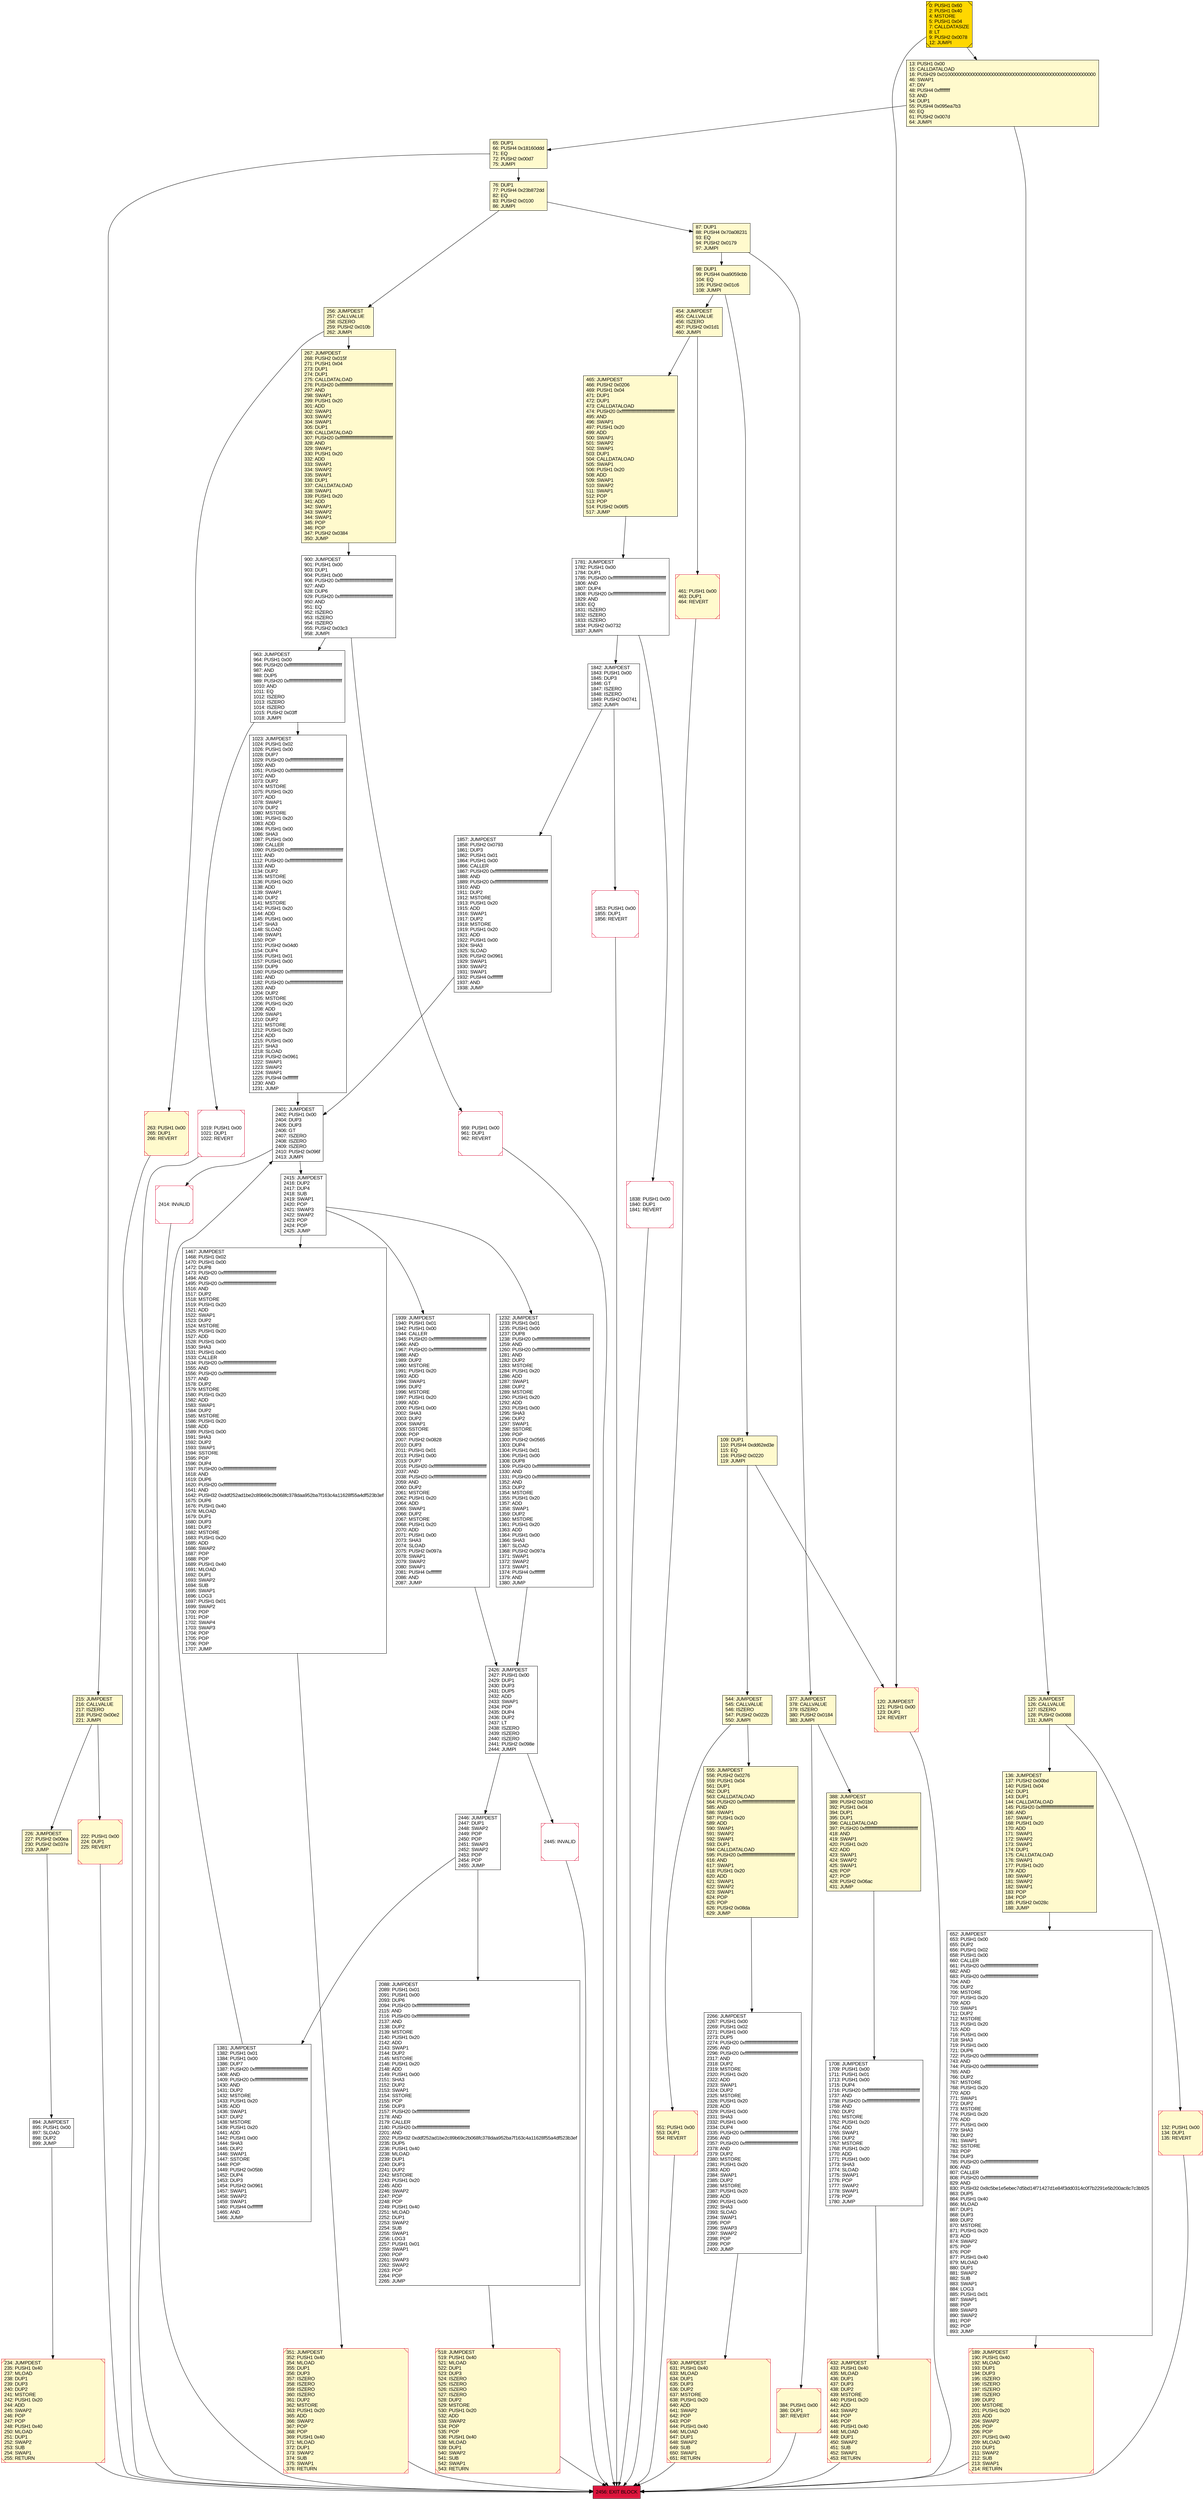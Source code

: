 digraph G {
bgcolor=transparent rankdir=UD;
node [shape=box style=filled color=black fillcolor=white fontname=arial fontcolor=black];
1023 [label="1023: JUMPDEST\l1024: PUSH1 0x02\l1026: PUSH1 0x00\l1028: DUP7\l1029: PUSH20 0xffffffffffffffffffffffffffffffffffffffff\l1050: AND\l1051: PUSH20 0xffffffffffffffffffffffffffffffffffffffff\l1072: AND\l1073: DUP2\l1074: MSTORE\l1075: PUSH1 0x20\l1077: ADD\l1078: SWAP1\l1079: DUP2\l1080: MSTORE\l1081: PUSH1 0x20\l1083: ADD\l1084: PUSH1 0x00\l1086: SHA3\l1087: PUSH1 0x00\l1089: CALLER\l1090: PUSH20 0xffffffffffffffffffffffffffffffffffffffff\l1111: AND\l1112: PUSH20 0xffffffffffffffffffffffffffffffffffffffff\l1133: AND\l1134: DUP2\l1135: MSTORE\l1136: PUSH1 0x20\l1138: ADD\l1139: SWAP1\l1140: DUP2\l1141: MSTORE\l1142: PUSH1 0x20\l1144: ADD\l1145: PUSH1 0x00\l1147: SHA3\l1148: SLOAD\l1149: SWAP1\l1150: POP\l1151: PUSH2 0x04d0\l1154: DUP4\l1155: PUSH1 0x01\l1157: PUSH1 0x00\l1159: DUP9\l1160: PUSH20 0xffffffffffffffffffffffffffffffffffffffff\l1181: AND\l1182: PUSH20 0xffffffffffffffffffffffffffffffffffffffff\l1203: AND\l1204: DUP2\l1205: MSTORE\l1206: PUSH1 0x20\l1208: ADD\l1209: SWAP1\l1210: DUP2\l1211: MSTORE\l1212: PUSH1 0x20\l1214: ADD\l1215: PUSH1 0x00\l1217: SHA3\l1218: SLOAD\l1219: PUSH2 0x0961\l1222: SWAP1\l1223: SWAP2\l1224: SWAP1\l1225: PUSH4 0xffffffff\l1230: AND\l1231: JUMP\l" ];
109 [label="109: DUP1\l110: PUSH4 0xdd62ed3e\l115: EQ\l116: PUSH2 0x0220\l119: JUMPI\l" fillcolor=lemonchiffon ];
189 [label="189: JUMPDEST\l190: PUSH1 0x40\l192: MLOAD\l193: DUP1\l194: DUP3\l195: ISZERO\l196: ISZERO\l197: ISZERO\l198: ISZERO\l199: DUP2\l200: MSTORE\l201: PUSH1 0x20\l203: ADD\l204: SWAP2\l205: POP\l206: POP\l207: PUSH1 0x40\l209: MLOAD\l210: DUP1\l211: SWAP2\l212: SUB\l213: SWAP1\l214: RETURN\l" fillcolor=lemonchiffon shape=Msquare color=crimson ];
432 [label="432: JUMPDEST\l433: PUSH1 0x40\l435: MLOAD\l436: DUP1\l437: DUP3\l438: DUP2\l439: MSTORE\l440: PUSH1 0x20\l442: ADD\l443: SWAP2\l444: POP\l445: POP\l446: PUSH1 0x40\l448: MLOAD\l449: DUP1\l450: SWAP2\l451: SUB\l452: SWAP1\l453: RETURN\l" fillcolor=lemonchiffon shape=Msquare color=crimson ];
454 [label="454: JUMPDEST\l455: CALLVALUE\l456: ISZERO\l457: PUSH2 0x01d1\l460: JUMPI\l" fillcolor=lemonchiffon ];
2088 [label="2088: JUMPDEST\l2089: PUSH1 0x01\l2091: PUSH1 0x00\l2093: DUP6\l2094: PUSH20 0xffffffffffffffffffffffffffffffffffffffff\l2115: AND\l2116: PUSH20 0xffffffffffffffffffffffffffffffffffffffff\l2137: AND\l2138: DUP2\l2139: MSTORE\l2140: PUSH1 0x20\l2142: ADD\l2143: SWAP1\l2144: DUP2\l2145: MSTORE\l2146: PUSH1 0x20\l2148: ADD\l2149: PUSH1 0x00\l2151: SHA3\l2152: DUP2\l2153: SWAP1\l2154: SSTORE\l2155: POP\l2156: DUP3\l2157: PUSH20 0xffffffffffffffffffffffffffffffffffffffff\l2178: AND\l2179: CALLER\l2180: PUSH20 0xffffffffffffffffffffffffffffffffffffffff\l2201: AND\l2202: PUSH32 0xddf252ad1be2c89b69c2b068fc378daa952ba7f163c4a11628f55a4df523b3ef\l2235: DUP5\l2236: PUSH1 0x40\l2238: MLOAD\l2239: DUP1\l2240: DUP3\l2241: DUP2\l2242: MSTORE\l2243: PUSH1 0x20\l2245: ADD\l2246: SWAP2\l2247: POP\l2248: POP\l2249: PUSH1 0x40\l2251: MLOAD\l2252: DUP1\l2253: SWAP2\l2254: SUB\l2255: SWAP1\l2256: LOG3\l2257: PUSH1 0x01\l2259: SWAP1\l2260: POP\l2261: SWAP3\l2262: SWAP2\l2263: POP\l2264: POP\l2265: JUMP\l" ];
551 [label="551: PUSH1 0x00\l553: DUP1\l554: REVERT\l" fillcolor=lemonchiffon shape=Msquare color=crimson ];
1842 [label="1842: JUMPDEST\l1843: PUSH1 0x00\l1845: DUP3\l1846: GT\l1847: ISZERO\l1848: ISZERO\l1849: PUSH2 0x0741\l1852: JUMPI\l" ];
256 [label="256: JUMPDEST\l257: CALLVALUE\l258: ISZERO\l259: PUSH2 0x010b\l262: JUMPI\l" fillcolor=lemonchiffon ];
125 [label="125: JUMPDEST\l126: CALLVALUE\l127: ISZERO\l128: PUSH2 0x0088\l131: JUMPI\l" fillcolor=lemonchiffon ];
1838 [label="1838: PUSH1 0x00\l1840: DUP1\l1841: REVERT\l" shape=Msquare color=crimson ];
1381 [label="1381: JUMPDEST\l1382: PUSH1 0x01\l1384: PUSH1 0x00\l1386: DUP7\l1387: PUSH20 0xffffffffffffffffffffffffffffffffffffffff\l1408: AND\l1409: PUSH20 0xffffffffffffffffffffffffffffffffffffffff\l1430: AND\l1431: DUP2\l1432: MSTORE\l1433: PUSH1 0x20\l1435: ADD\l1436: SWAP1\l1437: DUP2\l1438: MSTORE\l1439: PUSH1 0x20\l1441: ADD\l1442: PUSH1 0x00\l1444: SHA3\l1445: DUP2\l1446: SWAP1\l1447: SSTORE\l1448: POP\l1449: PUSH2 0x05bb\l1452: DUP4\l1453: DUP3\l1454: PUSH2 0x0961\l1457: SWAP1\l1458: SWAP2\l1459: SWAP1\l1460: PUSH4 0xffffffff\l1465: AND\l1466: JUMP\l" ];
1939 [label="1939: JUMPDEST\l1940: PUSH1 0x01\l1942: PUSH1 0x00\l1944: CALLER\l1945: PUSH20 0xffffffffffffffffffffffffffffffffffffffff\l1966: AND\l1967: PUSH20 0xffffffffffffffffffffffffffffffffffffffff\l1988: AND\l1989: DUP2\l1990: MSTORE\l1991: PUSH1 0x20\l1993: ADD\l1994: SWAP1\l1995: DUP2\l1996: MSTORE\l1997: PUSH1 0x20\l1999: ADD\l2000: PUSH1 0x00\l2002: SHA3\l2003: DUP2\l2004: SWAP1\l2005: SSTORE\l2006: POP\l2007: PUSH2 0x0828\l2010: DUP3\l2011: PUSH1 0x01\l2013: PUSH1 0x00\l2015: DUP7\l2016: PUSH20 0xffffffffffffffffffffffffffffffffffffffff\l2037: AND\l2038: PUSH20 0xffffffffffffffffffffffffffffffffffffffff\l2059: AND\l2060: DUP2\l2061: MSTORE\l2062: PUSH1 0x20\l2064: ADD\l2065: SWAP1\l2066: DUP2\l2067: MSTORE\l2068: PUSH1 0x20\l2070: ADD\l2071: PUSH1 0x00\l2073: SHA3\l2074: SLOAD\l2075: PUSH2 0x097a\l2078: SWAP1\l2079: SWAP2\l2080: SWAP1\l2081: PUSH4 0xffffffff\l2086: AND\l2087: JUMP\l" ];
2401 [label="2401: JUMPDEST\l2402: PUSH1 0x00\l2404: DUP3\l2405: DUP3\l2406: GT\l2407: ISZERO\l2408: ISZERO\l2409: ISZERO\l2410: PUSH2 0x096f\l2413: JUMPI\l" ];
2456 [label="2456: EXIT BLOCK\l" fillcolor=crimson ];
963 [label="963: JUMPDEST\l964: PUSH1 0x00\l966: PUSH20 0xffffffffffffffffffffffffffffffffffffffff\l987: AND\l988: DUP5\l989: PUSH20 0xffffffffffffffffffffffffffffffffffffffff\l1010: AND\l1011: EQ\l1012: ISZERO\l1013: ISZERO\l1014: ISZERO\l1015: PUSH2 0x03ff\l1018: JUMPI\l" ];
136 [label="136: JUMPDEST\l137: PUSH2 0x00bd\l140: PUSH1 0x04\l142: DUP1\l143: DUP1\l144: CALLDATALOAD\l145: PUSH20 0xffffffffffffffffffffffffffffffffffffffff\l166: AND\l167: SWAP1\l168: PUSH1 0x20\l170: ADD\l171: SWAP1\l172: SWAP2\l173: SWAP1\l174: DUP1\l175: CALLDATALOAD\l176: SWAP1\l177: PUSH1 0x20\l179: ADD\l180: SWAP1\l181: SWAP2\l182: SWAP1\l183: POP\l184: POP\l185: PUSH2 0x028c\l188: JUMP\l" fillcolor=lemonchiffon ];
1853 [label="1853: PUSH1 0x00\l1855: DUP1\l1856: REVERT\l" shape=Msquare color=crimson ];
959 [label="959: PUSH1 0x00\l961: DUP1\l962: REVERT\l" shape=Msquare color=crimson ];
384 [label="384: PUSH1 0x00\l386: DUP1\l387: REVERT\l" fillcolor=lemonchiffon shape=Msquare color=crimson ];
132 [label="132: PUSH1 0x00\l134: DUP1\l135: REVERT\l" fillcolor=lemonchiffon shape=Msquare color=crimson ];
263 [label="263: PUSH1 0x00\l265: DUP1\l266: REVERT\l" fillcolor=lemonchiffon shape=Msquare color=crimson ];
388 [label="388: JUMPDEST\l389: PUSH2 0x01b0\l392: PUSH1 0x04\l394: DUP1\l395: DUP1\l396: CALLDATALOAD\l397: PUSH20 0xffffffffffffffffffffffffffffffffffffffff\l418: AND\l419: SWAP1\l420: PUSH1 0x20\l422: ADD\l423: SWAP1\l424: SWAP2\l425: SWAP1\l426: POP\l427: POP\l428: PUSH2 0x06ac\l431: JUMP\l" fillcolor=lemonchiffon ];
555 [label="555: JUMPDEST\l556: PUSH2 0x0276\l559: PUSH1 0x04\l561: DUP1\l562: DUP1\l563: CALLDATALOAD\l564: PUSH20 0xffffffffffffffffffffffffffffffffffffffff\l585: AND\l586: SWAP1\l587: PUSH1 0x20\l589: ADD\l590: SWAP1\l591: SWAP2\l592: SWAP1\l593: DUP1\l594: CALLDATALOAD\l595: PUSH20 0xffffffffffffffffffffffffffffffffffffffff\l616: AND\l617: SWAP1\l618: PUSH1 0x20\l620: ADD\l621: SWAP1\l622: SWAP2\l623: SWAP1\l624: POP\l625: POP\l626: PUSH2 0x08da\l629: JUMP\l" fillcolor=lemonchiffon ];
87 [label="87: DUP1\l88: PUSH4 0x70a08231\l93: EQ\l94: PUSH2 0x0179\l97: JUMPI\l" fillcolor=lemonchiffon ];
2445 [label="2445: INVALID\l" shape=Msquare color=crimson ];
2426 [label="2426: JUMPDEST\l2427: PUSH1 0x00\l2429: DUP1\l2430: DUP3\l2431: DUP5\l2432: ADD\l2433: SWAP1\l2434: POP\l2435: DUP4\l2436: DUP2\l2437: LT\l2438: ISZERO\l2439: ISZERO\l2440: ISZERO\l2441: PUSH2 0x098e\l2444: JUMPI\l" ];
518 [label="518: JUMPDEST\l519: PUSH1 0x40\l521: MLOAD\l522: DUP1\l523: DUP3\l524: ISZERO\l525: ISZERO\l526: ISZERO\l527: ISZERO\l528: DUP2\l529: MSTORE\l530: PUSH1 0x20\l532: ADD\l533: SWAP2\l534: POP\l535: POP\l536: PUSH1 0x40\l538: MLOAD\l539: DUP1\l540: SWAP2\l541: SUB\l542: SWAP1\l543: RETURN\l" fillcolor=lemonchiffon shape=Msquare color=crimson ];
465 [label="465: JUMPDEST\l466: PUSH2 0x0206\l469: PUSH1 0x04\l471: DUP1\l472: DUP1\l473: CALLDATALOAD\l474: PUSH20 0xffffffffffffffffffffffffffffffffffffffff\l495: AND\l496: SWAP1\l497: PUSH1 0x20\l499: ADD\l500: SWAP1\l501: SWAP2\l502: SWAP1\l503: DUP1\l504: CALLDATALOAD\l505: SWAP1\l506: PUSH1 0x20\l508: ADD\l509: SWAP1\l510: SWAP2\l511: SWAP1\l512: POP\l513: POP\l514: PUSH2 0x06f5\l517: JUMP\l" fillcolor=lemonchiffon ];
377 [label="377: JUMPDEST\l378: CALLVALUE\l379: ISZERO\l380: PUSH2 0x0184\l383: JUMPI\l" fillcolor=lemonchiffon ];
900 [label="900: JUMPDEST\l901: PUSH1 0x00\l903: DUP1\l904: PUSH1 0x00\l906: PUSH20 0xffffffffffffffffffffffffffffffffffffffff\l927: AND\l928: DUP6\l929: PUSH20 0xffffffffffffffffffffffffffffffffffffffff\l950: AND\l951: EQ\l952: ISZERO\l953: ISZERO\l954: ISZERO\l955: PUSH2 0x03c3\l958: JUMPI\l" ];
2266 [label="2266: JUMPDEST\l2267: PUSH1 0x00\l2269: PUSH1 0x02\l2271: PUSH1 0x00\l2273: DUP5\l2274: PUSH20 0xffffffffffffffffffffffffffffffffffffffff\l2295: AND\l2296: PUSH20 0xffffffffffffffffffffffffffffffffffffffff\l2317: AND\l2318: DUP2\l2319: MSTORE\l2320: PUSH1 0x20\l2322: ADD\l2323: SWAP1\l2324: DUP2\l2325: MSTORE\l2326: PUSH1 0x20\l2328: ADD\l2329: PUSH1 0x00\l2331: SHA3\l2332: PUSH1 0x00\l2334: DUP4\l2335: PUSH20 0xffffffffffffffffffffffffffffffffffffffff\l2356: AND\l2357: PUSH20 0xffffffffffffffffffffffffffffffffffffffff\l2378: AND\l2379: DUP2\l2380: MSTORE\l2381: PUSH1 0x20\l2383: ADD\l2384: SWAP1\l2385: DUP2\l2386: MSTORE\l2387: PUSH1 0x20\l2389: ADD\l2390: PUSH1 0x00\l2392: SHA3\l2393: SLOAD\l2394: SWAP1\l2395: POP\l2396: SWAP3\l2397: SWAP2\l2398: POP\l2399: POP\l2400: JUMP\l" ];
65 [label="65: DUP1\l66: PUSH4 0x18160ddd\l71: EQ\l72: PUSH2 0x00d7\l75: JUMPI\l" fillcolor=lemonchiffon ];
630 [label="630: JUMPDEST\l631: PUSH1 0x40\l633: MLOAD\l634: DUP1\l635: DUP3\l636: DUP2\l637: MSTORE\l638: PUSH1 0x20\l640: ADD\l641: SWAP2\l642: POP\l643: POP\l644: PUSH1 0x40\l646: MLOAD\l647: DUP1\l648: SWAP2\l649: SUB\l650: SWAP1\l651: RETURN\l" fillcolor=lemonchiffon shape=Msquare color=crimson ];
13 [label="13: PUSH1 0x00\l15: CALLDATALOAD\l16: PUSH29 0x0100000000000000000000000000000000000000000000000000000000\l46: SWAP1\l47: DIV\l48: PUSH4 0xffffffff\l53: AND\l54: DUP1\l55: PUSH4 0x095ea7b3\l60: EQ\l61: PUSH2 0x007d\l64: JUMPI\l" fillcolor=lemonchiffon ];
1232 [label="1232: JUMPDEST\l1233: PUSH1 0x01\l1235: PUSH1 0x00\l1237: DUP8\l1238: PUSH20 0xffffffffffffffffffffffffffffffffffffffff\l1259: AND\l1260: PUSH20 0xffffffffffffffffffffffffffffffffffffffff\l1281: AND\l1282: DUP2\l1283: MSTORE\l1284: PUSH1 0x20\l1286: ADD\l1287: SWAP1\l1288: DUP2\l1289: MSTORE\l1290: PUSH1 0x20\l1292: ADD\l1293: PUSH1 0x00\l1295: SHA3\l1296: DUP2\l1297: SWAP1\l1298: SSTORE\l1299: POP\l1300: PUSH2 0x0565\l1303: DUP4\l1304: PUSH1 0x01\l1306: PUSH1 0x00\l1308: DUP8\l1309: PUSH20 0xffffffffffffffffffffffffffffffffffffffff\l1330: AND\l1331: PUSH20 0xffffffffffffffffffffffffffffffffffffffff\l1352: AND\l1353: DUP2\l1354: MSTORE\l1355: PUSH1 0x20\l1357: ADD\l1358: SWAP1\l1359: DUP2\l1360: MSTORE\l1361: PUSH1 0x20\l1363: ADD\l1364: PUSH1 0x00\l1366: SHA3\l1367: SLOAD\l1368: PUSH2 0x097a\l1371: SWAP1\l1372: SWAP2\l1373: SWAP1\l1374: PUSH4 0xffffffff\l1379: AND\l1380: JUMP\l" ];
1708 [label="1708: JUMPDEST\l1709: PUSH1 0x00\l1711: PUSH1 0x01\l1713: PUSH1 0x00\l1715: DUP4\l1716: PUSH20 0xffffffffffffffffffffffffffffffffffffffff\l1737: AND\l1738: PUSH20 0xffffffffffffffffffffffffffffffffffffffff\l1759: AND\l1760: DUP2\l1761: MSTORE\l1762: PUSH1 0x20\l1764: ADD\l1765: SWAP1\l1766: DUP2\l1767: MSTORE\l1768: PUSH1 0x20\l1770: ADD\l1771: PUSH1 0x00\l1773: SHA3\l1774: SLOAD\l1775: SWAP1\l1776: POP\l1777: SWAP2\l1778: SWAP1\l1779: POP\l1780: JUMP\l" ];
652 [label="652: JUMPDEST\l653: PUSH1 0x00\l655: DUP2\l656: PUSH1 0x02\l658: PUSH1 0x00\l660: CALLER\l661: PUSH20 0xffffffffffffffffffffffffffffffffffffffff\l682: AND\l683: PUSH20 0xffffffffffffffffffffffffffffffffffffffff\l704: AND\l705: DUP2\l706: MSTORE\l707: PUSH1 0x20\l709: ADD\l710: SWAP1\l711: DUP2\l712: MSTORE\l713: PUSH1 0x20\l715: ADD\l716: PUSH1 0x00\l718: SHA3\l719: PUSH1 0x00\l721: DUP6\l722: PUSH20 0xffffffffffffffffffffffffffffffffffffffff\l743: AND\l744: PUSH20 0xffffffffffffffffffffffffffffffffffffffff\l765: AND\l766: DUP2\l767: MSTORE\l768: PUSH1 0x20\l770: ADD\l771: SWAP1\l772: DUP2\l773: MSTORE\l774: PUSH1 0x20\l776: ADD\l777: PUSH1 0x00\l779: SHA3\l780: DUP2\l781: SWAP1\l782: SSTORE\l783: POP\l784: DUP3\l785: PUSH20 0xffffffffffffffffffffffffffffffffffffffff\l806: AND\l807: CALLER\l808: PUSH20 0xffffffffffffffffffffffffffffffffffffffff\l829: AND\l830: PUSH32 0x8c5be1e5ebec7d5bd14f71427d1e84f3dd0314c0f7b2291e5b200ac8c7c3b925\l863: DUP5\l864: PUSH1 0x40\l866: MLOAD\l867: DUP1\l868: DUP3\l869: DUP2\l870: MSTORE\l871: PUSH1 0x20\l873: ADD\l874: SWAP2\l875: POP\l876: POP\l877: PUSH1 0x40\l879: MLOAD\l880: DUP1\l881: SWAP2\l882: SUB\l883: SWAP1\l884: LOG3\l885: PUSH1 0x01\l887: SWAP1\l888: POP\l889: SWAP3\l890: SWAP2\l891: POP\l892: POP\l893: JUMP\l" ];
1781 [label="1781: JUMPDEST\l1782: PUSH1 0x00\l1784: DUP1\l1785: PUSH20 0xffffffffffffffffffffffffffffffffffffffff\l1806: AND\l1807: DUP4\l1808: PUSH20 0xffffffffffffffffffffffffffffffffffffffff\l1829: AND\l1830: EQ\l1831: ISZERO\l1832: ISZERO\l1833: ISZERO\l1834: PUSH2 0x0732\l1837: JUMPI\l" ];
894 [label="894: JUMPDEST\l895: PUSH1 0x00\l897: SLOAD\l898: DUP2\l899: JUMP\l" ];
2414 [label="2414: INVALID\l" shape=Msquare color=crimson ];
2415 [label="2415: JUMPDEST\l2416: DUP2\l2417: DUP4\l2418: SUB\l2419: SWAP1\l2420: POP\l2421: SWAP3\l2422: SWAP2\l2423: POP\l2424: POP\l2425: JUMP\l" ];
234 [label="234: JUMPDEST\l235: PUSH1 0x40\l237: MLOAD\l238: DUP1\l239: DUP3\l240: DUP2\l241: MSTORE\l242: PUSH1 0x20\l244: ADD\l245: SWAP2\l246: POP\l247: POP\l248: PUSH1 0x40\l250: MLOAD\l251: DUP1\l252: SWAP2\l253: SUB\l254: SWAP1\l255: RETURN\l" fillcolor=lemonchiffon shape=Msquare color=crimson ];
1019 [label="1019: PUSH1 0x00\l1021: DUP1\l1022: REVERT\l" shape=Msquare color=crimson ];
98 [label="98: DUP1\l99: PUSH4 0xa9059cbb\l104: EQ\l105: PUSH2 0x01c6\l108: JUMPI\l" fillcolor=lemonchiffon ];
351 [label="351: JUMPDEST\l352: PUSH1 0x40\l354: MLOAD\l355: DUP1\l356: DUP3\l357: ISZERO\l358: ISZERO\l359: ISZERO\l360: ISZERO\l361: DUP2\l362: MSTORE\l363: PUSH1 0x20\l365: ADD\l366: SWAP2\l367: POP\l368: POP\l369: PUSH1 0x40\l371: MLOAD\l372: DUP1\l373: SWAP2\l374: SUB\l375: SWAP1\l376: RETURN\l" fillcolor=lemonchiffon shape=Msquare color=crimson ];
2446 [label="2446: JUMPDEST\l2447: DUP1\l2448: SWAP2\l2449: POP\l2450: POP\l2451: SWAP3\l2452: SWAP2\l2453: POP\l2454: POP\l2455: JUMP\l" ];
1467 [label="1467: JUMPDEST\l1468: PUSH1 0x02\l1470: PUSH1 0x00\l1472: DUP8\l1473: PUSH20 0xffffffffffffffffffffffffffffffffffffffff\l1494: AND\l1495: PUSH20 0xffffffffffffffffffffffffffffffffffffffff\l1516: AND\l1517: DUP2\l1518: MSTORE\l1519: PUSH1 0x20\l1521: ADD\l1522: SWAP1\l1523: DUP2\l1524: MSTORE\l1525: PUSH1 0x20\l1527: ADD\l1528: PUSH1 0x00\l1530: SHA3\l1531: PUSH1 0x00\l1533: CALLER\l1534: PUSH20 0xffffffffffffffffffffffffffffffffffffffff\l1555: AND\l1556: PUSH20 0xffffffffffffffffffffffffffffffffffffffff\l1577: AND\l1578: DUP2\l1579: MSTORE\l1580: PUSH1 0x20\l1582: ADD\l1583: SWAP1\l1584: DUP2\l1585: MSTORE\l1586: PUSH1 0x20\l1588: ADD\l1589: PUSH1 0x00\l1591: SHA3\l1592: DUP2\l1593: SWAP1\l1594: SSTORE\l1595: POP\l1596: DUP4\l1597: PUSH20 0xffffffffffffffffffffffffffffffffffffffff\l1618: AND\l1619: DUP6\l1620: PUSH20 0xffffffffffffffffffffffffffffffffffffffff\l1641: AND\l1642: PUSH32 0xddf252ad1be2c89b69c2b068fc378daa952ba7f163c4a11628f55a4df523b3ef\l1675: DUP6\l1676: PUSH1 0x40\l1678: MLOAD\l1679: DUP1\l1680: DUP3\l1681: DUP2\l1682: MSTORE\l1683: PUSH1 0x20\l1685: ADD\l1686: SWAP2\l1687: POP\l1688: POP\l1689: PUSH1 0x40\l1691: MLOAD\l1692: DUP1\l1693: SWAP2\l1694: SUB\l1695: SWAP1\l1696: LOG3\l1697: PUSH1 0x01\l1699: SWAP2\l1700: POP\l1701: POP\l1702: SWAP4\l1703: SWAP3\l1704: POP\l1705: POP\l1706: POP\l1707: JUMP\l" ];
461 [label="461: PUSH1 0x00\l463: DUP1\l464: REVERT\l" fillcolor=lemonchiffon shape=Msquare color=crimson ];
267 [label="267: JUMPDEST\l268: PUSH2 0x015f\l271: PUSH1 0x04\l273: DUP1\l274: DUP1\l275: CALLDATALOAD\l276: PUSH20 0xffffffffffffffffffffffffffffffffffffffff\l297: AND\l298: SWAP1\l299: PUSH1 0x20\l301: ADD\l302: SWAP1\l303: SWAP2\l304: SWAP1\l305: DUP1\l306: CALLDATALOAD\l307: PUSH20 0xffffffffffffffffffffffffffffffffffffffff\l328: AND\l329: SWAP1\l330: PUSH1 0x20\l332: ADD\l333: SWAP1\l334: SWAP2\l335: SWAP1\l336: DUP1\l337: CALLDATALOAD\l338: SWAP1\l339: PUSH1 0x20\l341: ADD\l342: SWAP1\l343: SWAP2\l344: SWAP1\l345: POP\l346: POP\l347: PUSH2 0x0384\l350: JUMP\l" fillcolor=lemonchiffon ];
0 [label="0: PUSH1 0x60\l2: PUSH1 0x40\l4: MSTORE\l5: PUSH1 0x04\l7: CALLDATASIZE\l8: LT\l9: PUSH2 0x0078\l12: JUMPI\l" fillcolor=lemonchiffon shape=Msquare fillcolor=gold ];
544 [label="544: JUMPDEST\l545: CALLVALUE\l546: ISZERO\l547: PUSH2 0x022b\l550: JUMPI\l" fillcolor=lemonchiffon ];
1857 [label="1857: JUMPDEST\l1858: PUSH2 0x0793\l1861: DUP3\l1862: PUSH1 0x01\l1864: PUSH1 0x00\l1866: CALLER\l1867: PUSH20 0xffffffffffffffffffffffffffffffffffffffff\l1888: AND\l1889: PUSH20 0xffffffffffffffffffffffffffffffffffffffff\l1910: AND\l1911: DUP2\l1912: MSTORE\l1913: PUSH1 0x20\l1915: ADD\l1916: SWAP1\l1917: DUP2\l1918: MSTORE\l1919: PUSH1 0x20\l1921: ADD\l1922: PUSH1 0x00\l1924: SHA3\l1925: SLOAD\l1926: PUSH2 0x0961\l1929: SWAP1\l1930: SWAP2\l1931: SWAP1\l1932: PUSH4 0xffffffff\l1937: AND\l1938: JUMP\l" ];
76 [label="76: DUP1\l77: PUSH4 0x23b872dd\l82: EQ\l83: PUSH2 0x0100\l86: JUMPI\l" fillcolor=lemonchiffon ];
215 [label="215: JUMPDEST\l216: CALLVALUE\l217: ISZERO\l218: PUSH2 0x00e2\l221: JUMPI\l" fillcolor=lemonchiffon ];
226 [label="226: JUMPDEST\l227: PUSH2 0x00ea\l230: PUSH2 0x037e\l233: JUMP\l" fillcolor=lemonchiffon ];
120 [label="120: JUMPDEST\l121: PUSH1 0x00\l123: DUP1\l124: REVERT\l" fillcolor=lemonchiffon shape=Msquare color=crimson ];
222 [label="222: PUSH1 0x00\l224: DUP1\l225: REVERT\l" fillcolor=lemonchiffon shape=Msquare color=crimson ];
215 -> 226;
13 -> 65;
1853 -> 2456;
215 -> 222;
1381 -> 2401;
2266 -> 630;
959 -> 2456;
2426 -> 2445;
1467 -> 351;
0 -> 120;
87 -> 377;
2415 -> 1232;
125 -> 136;
377 -> 388;
894 -> 234;
1023 -> 2401;
1838 -> 2456;
189 -> 2456;
963 -> 1023;
1842 -> 1853;
432 -> 2456;
551 -> 2456;
377 -> 384;
900 -> 959;
518 -> 2456;
1939 -> 2426;
900 -> 963;
125 -> 132;
2445 -> 2456;
256 -> 263;
226 -> 894;
0 -> 13;
454 -> 465;
384 -> 2456;
132 -> 2456;
263 -> 2456;
2415 -> 1467;
65 -> 76;
65 -> 215;
2088 -> 518;
2415 -> 1939;
234 -> 2456;
1781 -> 1838;
2401 -> 2415;
1019 -> 2456;
963 -> 1019;
2401 -> 2414;
13 -> 125;
1781 -> 1842;
2414 -> 2456;
76 -> 87;
652 -> 189;
1708 -> 432;
267 -> 900;
136 -> 652;
2426 -> 2446;
544 -> 555;
98 -> 454;
630 -> 2456;
98 -> 109;
256 -> 267;
388 -> 1708;
120 -> 2456;
2446 -> 2088;
222 -> 2456;
454 -> 461;
555 -> 2266;
87 -> 98;
1857 -> 2401;
76 -> 256;
544 -> 551;
2446 -> 1381;
465 -> 1781;
1232 -> 2426;
461 -> 2456;
109 -> 544;
351 -> 2456;
109 -> 120;
1842 -> 1857;
}